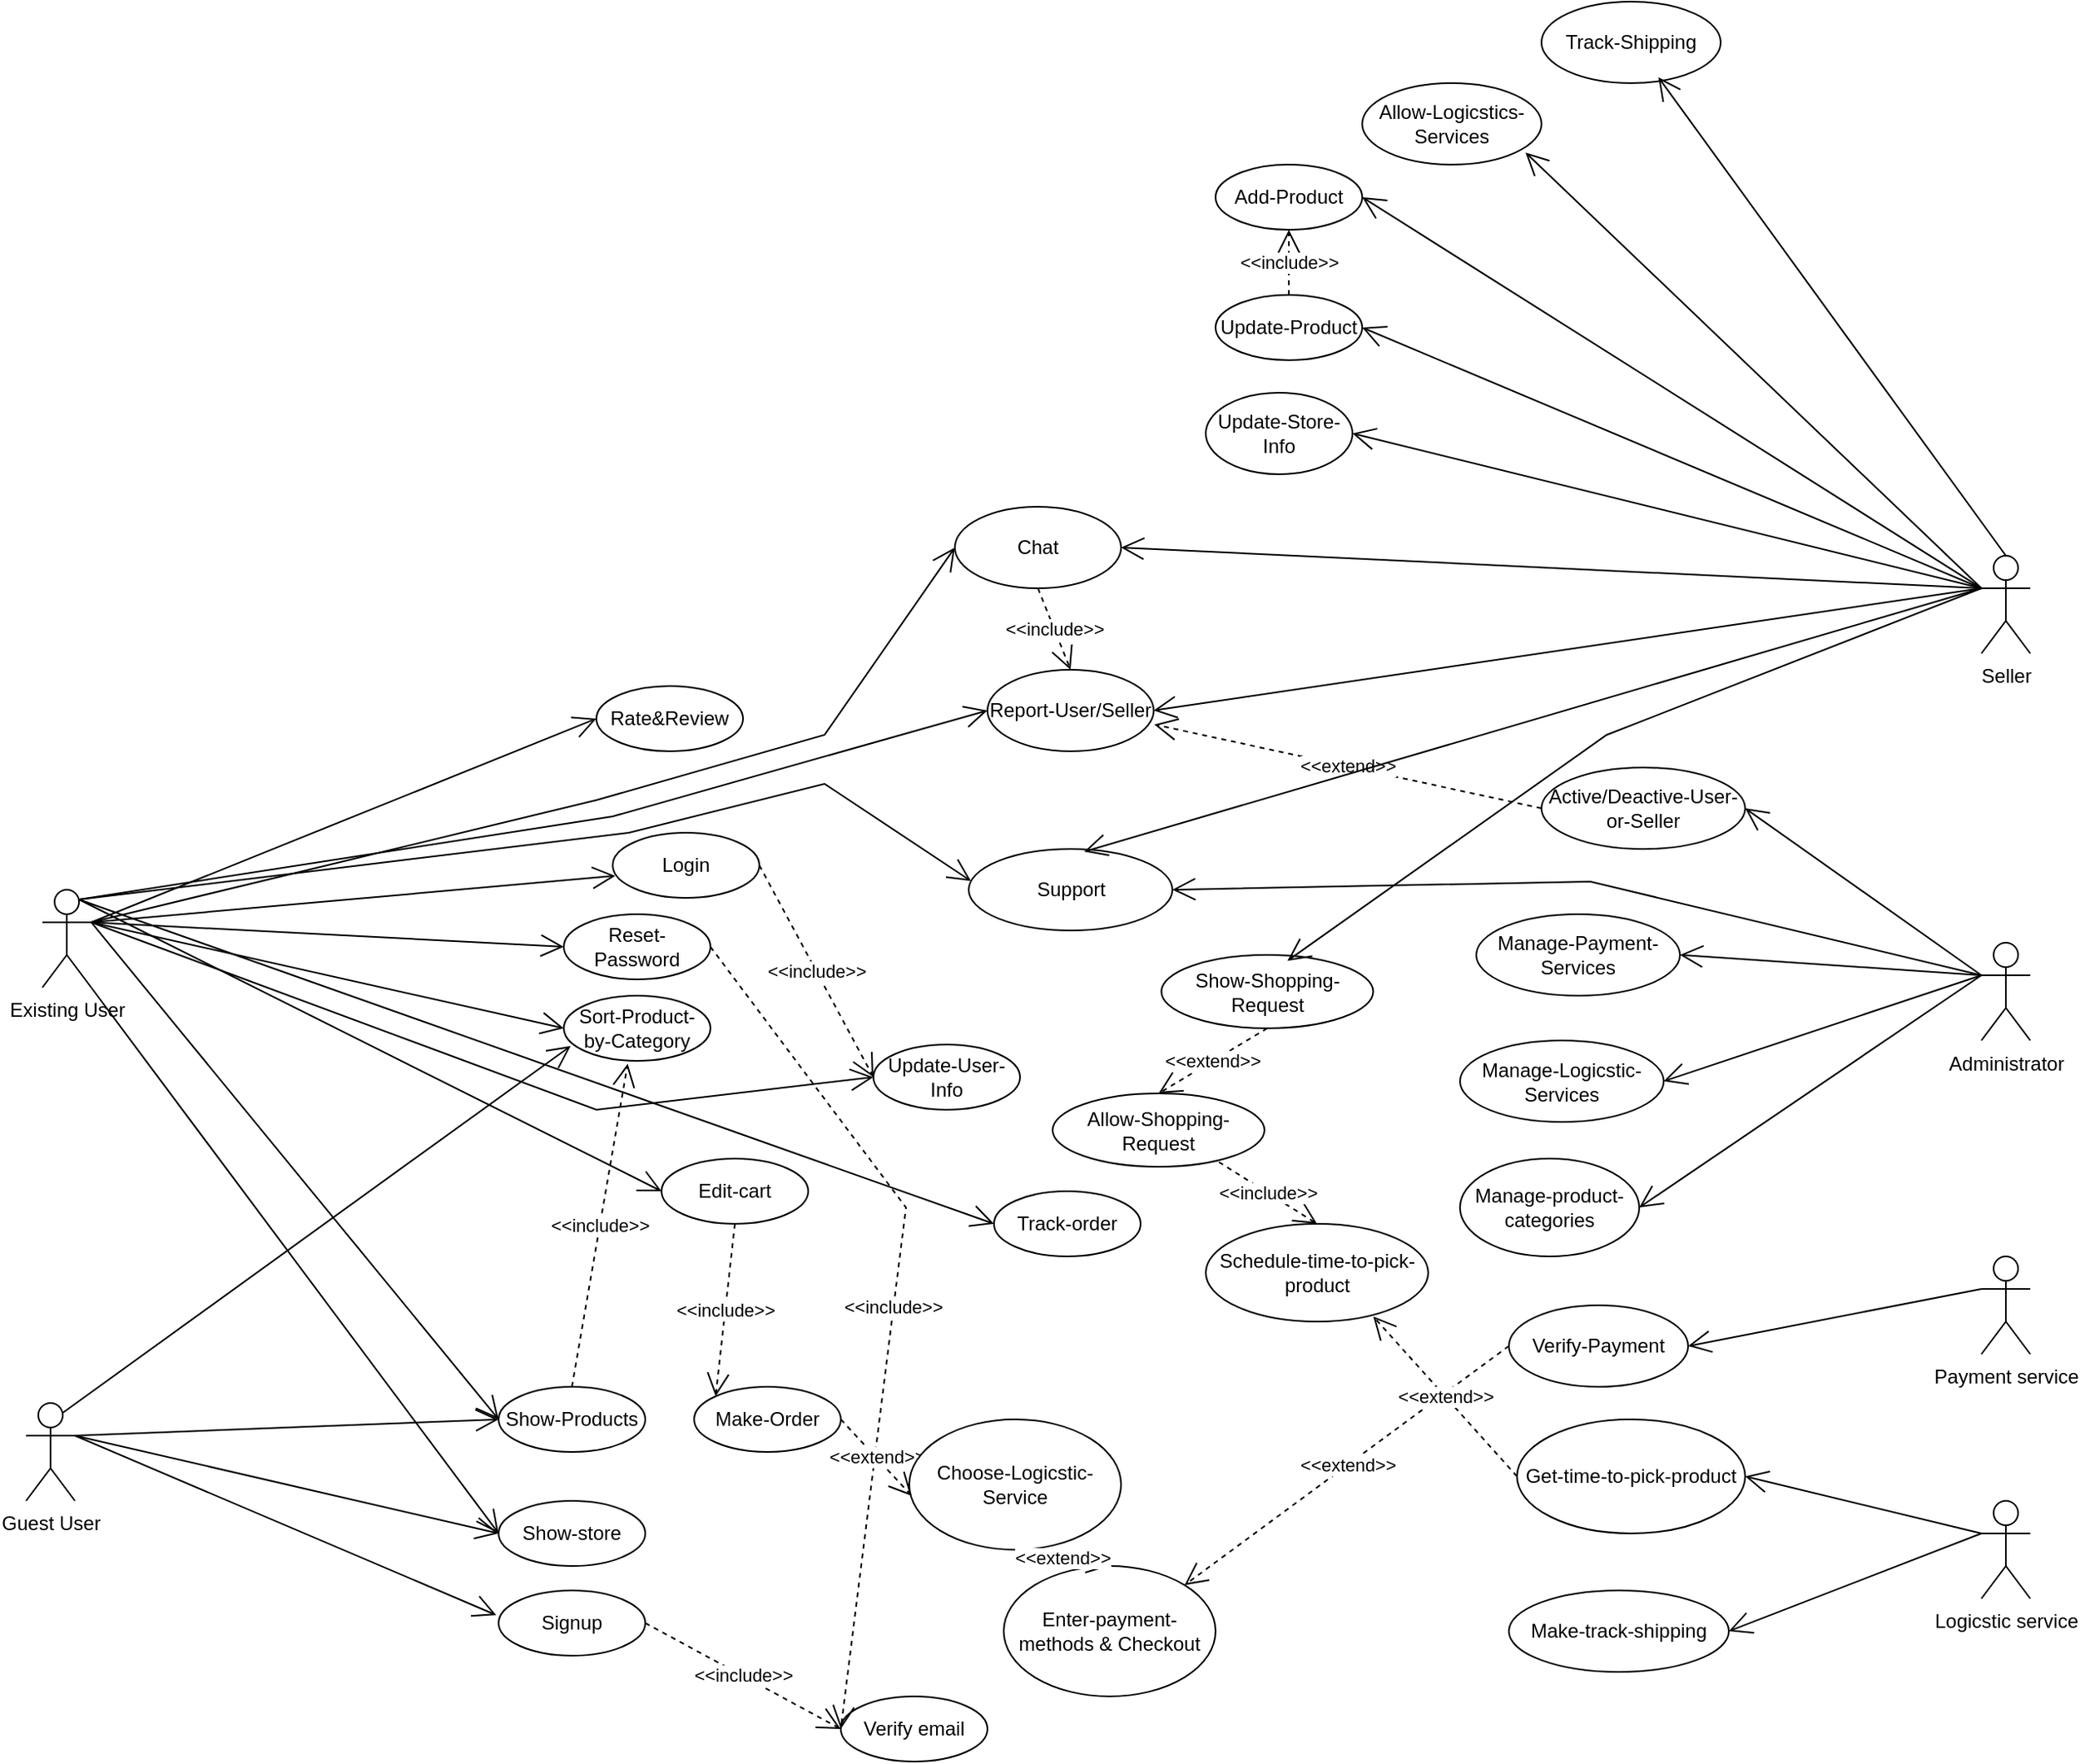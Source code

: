 <mxfile version="24.7.14">
  <diagram name="Trang-1" id="SkYUdIGgRq7ebbWW-lhZ">
    <mxGraphModel dx="2864" dy="2216" grid="1" gridSize="10" guides="1" tooltips="1" connect="1" arrows="1" fold="1" page="1" pageScale="1" pageWidth="827" pageHeight="1169" math="0" shadow="0">
      <root>
        <mxCell id="0" />
        <mxCell id="1" parent="0" />
        <mxCell id="eCP-VrvmO7TKHuiMxvTa-1" value="Existing User" style="shape=umlActor;verticalLabelPosition=bottom;verticalAlign=top;html=1;" vertex="1" parent="1">
          <mxGeometry x="-170" y="155" width="30" height="60" as="geometry" />
        </mxCell>
        <mxCell id="eCP-VrvmO7TKHuiMxvTa-2" value="Guest User" style="shape=umlActor;verticalLabelPosition=bottom;verticalAlign=top;html=1;" vertex="1" parent="1">
          <mxGeometry x="-180" y="470" width="30" height="60" as="geometry" />
        </mxCell>
        <mxCell id="eCP-VrvmO7TKHuiMxvTa-6" value="Seller" style="shape=umlActor;verticalLabelPosition=bottom;verticalAlign=top;html=1;" vertex="1" parent="1">
          <mxGeometry x="1020" y="-50" width="30" height="60" as="geometry" />
        </mxCell>
        <mxCell id="eCP-VrvmO7TKHuiMxvTa-9" value="Login" style="ellipse;whiteSpace=wrap;html=1;" vertex="1" parent="1">
          <mxGeometry x="180" y="120" width="90" height="40" as="geometry" />
        </mxCell>
        <mxCell id="eCP-VrvmO7TKHuiMxvTa-13" value="" style="endArrow=open;endFill=1;endSize=12;html=1;rounded=0;exitX=1;exitY=0.333;exitDx=0;exitDy=0;exitPerimeter=0;entryX=0.018;entryY=0.661;entryDx=0;entryDy=0;entryPerimeter=0;" edge="1" parent="1" source="eCP-VrvmO7TKHuiMxvTa-1" target="eCP-VrvmO7TKHuiMxvTa-9">
          <mxGeometry width="160" relative="1" as="geometry">
            <mxPoint x="250" y="300" as="sourcePoint" />
            <mxPoint x="410" y="300" as="targetPoint" />
          </mxGeometry>
        </mxCell>
        <mxCell id="eCP-VrvmO7TKHuiMxvTa-15" value="Show-Products" style="ellipse;whiteSpace=wrap;html=1;" vertex="1" parent="1">
          <mxGeometry x="110" y="460" width="90" height="40" as="geometry" />
        </mxCell>
        <mxCell id="eCP-VrvmO7TKHuiMxvTa-18" value="Administrator" style="shape=umlActor;verticalLabelPosition=bottom;verticalAlign=top;html=1;" vertex="1" parent="1">
          <mxGeometry x="1020" y="187.5" width="30" height="60" as="geometry" />
        </mxCell>
        <mxCell id="eCP-VrvmO7TKHuiMxvTa-22" value="Payment service" style="shape=umlActor;verticalLabelPosition=bottom;verticalAlign=top;html=1;" vertex="1" parent="1">
          <mxGeometry x="1020" y="380" width="30" height="60" as="geometry" />
        </mxCell>
        <mxCell id="eCP-VrvmO7TKHuiMxvTa-24" value="Logicstic service" style="shape=umlActor;verticalLabelPosition=bottom;verticalAlign=top;html=1;" vertex="1" parent="1">
          <mxGeometry x="1020" y="530" width="30" height="60" as="geometry" />
        </mxCell>
        <mxCell id="eCP-VrvmO7TKHuiMxvTa-30" value="Signup" style="ellipse;whiteSpace=wrap;html=1;" vertex="1" parent="1">
          <mxGeometry x="110" y="585" width="90" height="40" as="geometry" />
        </mxCell>
        <mxCell id="eCP-VrvmO7TKHuiMxvTa-31" value="" style="endArrow=open;endFill=1;endSize=12;html=1;rounded=0;exitX=1;exitY=0.333;exitDx=0;exitDy=0;exitPerimeter=0;entryX=-0.016;entryY=0.378;entryDx=0;entryDy=0;entryPerimeter=0;" edge="1" parent="1" source="eCP-VrvmO7TKHuiMxvTa-2" target="eCP-VrvmO7TKHuiMxvTa-30">
          <mxGeometry width="160" relative="1" as="geometry">
            <mxPoint x="310" y="290" as="sourcePoint" />
            <mxPoint x="470" y="290" as="targetPoint" />
          </mxGeometry>
        </mxCell>
        <mxCell id="eCP-VrvmO7TKHuiMxvTa-33" value="Verify email" style="ellipse;whiteSpace=wrap;html=1;" vertex="1" parent="1">
          <mxGeometry x="320" y="650" width="90" height="40" as="geometry" />
        </mxCell>
        <mxCell id="eCP-VrvmO7TKHuiMxvTa-35" value="&amp;lt;&amp;lt;include&amp;gt;&amp;gt;" style="endArrow=open;endSize=12;dashed=1;html=1;rounded=0;exitX=1;exitY=0.5;exitDx=0;exitDy=0;entryX=0;entryY=0.5;entryDx=0;entryDy=0;" edge="1" parent="1" source="eCP-VrvmO7TKHuiMxvTa-30" target="eCP-VrvmO7TKHuiMxvTa-33">
          <mxGeometry width="160" relative="1" as="geometry">
            <mxPoint x="310" y="290" as="sourcePoint" />
            <mxPoint x="470" y="290" as="targetPoint" />
          </mxGeometry>
        </mxCell>
        <mxCell id="eCP-VrvmO7TKHuiMxvTa-36" value="Reset-Password" style="ellipse;whiteSpace=wrap;html=1;" vertex="1" parent="1">
          <mxGeometry x="150" y="170" width="90" height="40" as="geometry" />
        </mxCell>
        <mxCell id="eCP-VrvmO7TKHuiMxvTa-37" value="" style="endArrow=open;endFill=1;endSize=12;html=1;rounded=0;exitX=1;exitY=0.333;exitDx=0;exitDy=0;exitPerimeter=0;entryX=0;entryY=0.5;entryDx=0;entryDy=0;" edge="1" parent="1" source="eCP-VrvmO7TKHuiMxvTa-1" target="eCP-VrvmO7TKHuiMxvTa-36">
          <mxGeometry width="160" relative="1" as="geometry">
            <mxPoint x="130" y="200" as="sourcePoint" />
            <mxPoint x="212" y="106" as="targetPoint" />
          </mxGeometry>
        </mxCell>
        <mxCell id="eCP-VrvmO7TKHuiMxvTa-38" value="&amp;lt;&amp;lt;include&amp;gt;&amp;gt;" style="endArrow=open;endSize=12;dashed=1;html=1;rounded=0;exitX=1;exitY=0.5;exitDx=0;exitDy=0;entryX=0;entryY=0.5;entryDx=0;entryDy=0;" edge="1" parent="1" source="eCP-VrvmO7TKHuiMxvTa-36" target="eCP-VrvmO7TKHuiMxvTa-33">
          <mxGeometry width="160" relative="1" as="geometry">
            <mxPoint x="290" y="470" as="sourcePoint" />
            <mxPoint x="440" y="290" as="targetPoint" />
            <Array as="points">
              <mxPoint x="360" y="350" />
            </Array>
          </mxGeometry>
        </mxCell>
        <mxCell id="eCP-VrvmO7TKHuiMxvTa-39" value="" style="endArrow=open;endFill=1;endSize=12;html=1;rounded=0;entryX=0;entryY=0.5;entryDx=0;entryDy=0;exitX=1;exitY=0.333;exitDx=0;exitDy=0;exitPerimeter=0;" edge="1" parent="1" source="eCP-VrvmO7TKHuiMxvTa-2" target="eCP-VrvmO7TKHuiMxvTa-15">
          <mxGeometry width="160" relative="1" as="geometry">
            <mxPoint x="120" y="350" as="sourcePoint" />
            <mxPoint x="210" y="170" as="targetPoint" />
          </mxGeometry>
        </mxCell>
        <mxCell id="eCP-VrvmO7TKHuiMxvTa-40" value="" style="endArrow=open;endFill=1;endSize=12;html=1;rounded=0;exitX=1;exitY=0.333;exitDx=0;exitDy=0;exitPerimeter=0;entryX=0;entryY=0.5;entryDx=0;entryDy=0;" edge="1" parent="1" source="eCP-VrvmO7TKHuiMxvTa-1" target="eCP-VrvmO7TKHuiMxvTa-15">
          <mxGeometry width="160" relative="1" as="geometry">
            <mxPoint x="130" y="360" as="sourcePoint" />
            <mxPoint x="400" y="240" as="targetPoint" />
          </mxGeometry>
        </mxCell>
        <mxCell id="eCP-VrvmO7TKHuiMxvTa-42" value="Add-Product" style="ellipse;whiteSpace=wrap;html=1;" vertex="1" parent="1">
          <mxGeometry x="550" y="-290" width="90" height="40" as="geometry" />
        </mxCell>
        <mxCell id="eCP-VrvmO7TKHuiMxvTa-43" value="" style="endArrow=open;endFill=1;endSize=12;html=1;rounded=0;exitX=0;exitY=0.333;exitDx=0;exitDy=0;exitPerimeter=0;entryX=1;entryY=0.5;entryDx=0;entryDy=0;" edge="1" parent="1" source="eCP-VrvmO7TKHuiMxvTa-6" target="eCP-VrvmO7TKHuiMxvTa-42">
          <mxGeometry width="160" relative="1" as="geometry">
            <mxPoint x="130" y="200" as="sourcePoint" />
            <mxPoint x="212" y="106" as="targetPoint" />
          </mxGeometry>
        </mxCell>
        <mxCell id="eCP-VrvmO7TKHuiMxvTa-44" value="Rate&amp;amp;Review" style="ellipse;whiteSpace=wrap;html=1;" vertex="1" parent="1">
          <mxGeometry x="170" y="30" width="90" height="40" as="geometry" />
        </mxCell>
        <mxCell id="eCP-VrvmO7TKHuiMxvTa-45" value="" style="endArrow=open;endFill=1;endSize=12;html=1;rounded=0;entryX=0;entryY=0.5;entryDx=0;entryDy=0;exitX=1;exitY=0.333;exitDx=0;exitDy=0;exitPerimeter=0;" edge="1" parent="1" source="eCP-VrvmO7TKHuiMxvTa-1" target="eCP-VrvmO7TKHuiMxvTa-44">
          <mxGeometry width="160" relative="1" as="geometry">
            <mxPoint x="120" y="190" as="sourcePoint" />
            <mxPoint x="212" y="106" as="targetPoint" />
            <Array as="points" />
          </mxGeometry>
        </mxCell>
        <mxCell id="eCP-VrvmO7TKHuiMxvTa-46" value="Track-order" style="ellipse;whiteSpace=wrap;html=1;" vertex="1" parent="1">
          <mxGeometry x="414" y="340" width="90" height="40" as="geometry" />
        </mxCell>
        <mxCell id="eCP-VrvmO7TKHuiMxvTa-49" value="" style="endArrow=open;endFill=1;endSize=12;html=1;rounded=0;exitX=0.75;exitY=0.1;exitDx=0;exitDy=0;exitPerimeter=0;entryX=0;entryY=0.5;entryDx=0;entryDy=0;" edge="1" parent="1" source="eCP-VrvmO7TKHuiMxvTa-1" target="eCP-VrvmO7TKHuiMxvTa-46">
          <mxGeometry width="160" relative="1" as="geometry">
            <mxPoint x="310" y="120" as="sourcePoint" />
            <mxPoint x="470" y="120" as="targetPoint" />
          </mxGeometry>
        </mxCell>
        <mxCell id="eCP-VrvmO7TKHuiMxvTa-51" value="Manage-product-categories" style="ellipse;whiteSpace=wrap;html=1;" vertex="1" parent="1">
          <mxGeometry x="700" y="320" width="110" height="60" as="geometry" />
        </mxCell>
        <mxCell id="eCP-VrvmO7TKHuiMxvTa-52" value="" style="endArrow=open;endFill=1;endSize=12;html=1;rounded=0;exitX=0;exitY=0.333;exitDx=0;exitDy=0;exitPerimeter=0;entryX=1;entryY=0.5;entryDx=0;entryDy=0;" edge="1" parent="1" source="eCP-VrvmO7TKHuiMxvTa-18" target="eCP-VrvmO7TKHuiMxvTa-51">
          <mxGeometry width="160" relative="1" as="geometry">
            <mxPoint x="310" y="470" as="sourcePoint" />
            <mxPoint x="470" y="470" as="targetPoint" />
          </mxGeometry>
        </mxCell>
        <mxCell id="eCP-VrvmO7TKHuiMxvTa-54" value="Active/Deactive-User-or-Seller" style="ellipse;whiteSpace=wrap;html=1;" vertex="1" parent="1">
          <mxGeometry x="750" y="80" width="125" height="50" as="geometry" />
        </mxCell>
        <mxCell id="eCP-VrvmO7TKHuiMxvTa-55" value="" style="endArrow=open;endFill=1;endSize=12;html=1;rounded=0;exitX=0;exitY=0.333;exitDx=0;exitDy=0;exitPerimeter=0;entryX=1;entryY=0.5;entryDx=0;entryDy=0;" edge="1" parent="1" source="eCP-VrvmO7TKHuiMxvTa-18" target="eCP-VrvmO7TKHuiMxvTa-54">
          <mxGeometry width="160" relative="1" as="geometry">
            <mxPoint x="710" y="570" as="sourcePoint" />
            <mxPoint x="580" y="730" as="targetPoint" />
          </mxGeometry>
        </mxCell>
        <mxCell id="eCP-VrvmO7TKHuiMxvTa-56" value="Chat" style="ellipse;whiteSpace=wrap;html=1;" vertex="1" parent="1">
          <mxGeometry x="390" y="-80" width="102" height="50" as="geometry" />
        </mxCell>
        <mxCell id="eCP-VrvmO7TKHuiMxvTa-58" value="Sort-Product-by-Category" style="ellipse;whiteSpace=wrap;html=1;" vertex="1" parent="1">
          <mxGeometry x="150" y="220" width="90" height="40" as="geometry" />
        </mxCell>
        <mxCell id="eCP-VrvmO7TKHuiMxvTa-59" value="&amp;lt;&amp;lt;include&amp;gt;&amp;gt;" style="endArrow=open;endSize=12;dashed=1;html=1;rounded=0;exitX=0.5;exitY=0;exitDx=0;exitDy=0;entryX=0.436;entryY=1.045;entryDx=0;entryDy=0;entryPerimeter=0;" edge="1" parent="1" source="eCP-VrvmO7TKHuiMxvTa-15" target="eCP-VrvmO7TKHuiMxvTa-58">
          <mxGeometry width="160" relative="1" as="geometry">
            <mxPoint x="290" y="470" as="sourcePoint" />
            <mxPoint x="580" y="180" as="targetPoint" />
          </mxGeometry>
        </mxCell>
        <mxCell id="eCP-VrvmO7TKHuiMxvTa-60" value="" style="endArrow=open;endFill=1;endSize=12;html=1;rounded=0;entryX=0;entryY=0.5;entryDx=0;entryDy=0;exitX=1;exitY=0.333;exitDx=0;exitDy=0;exitPerimeter=0;" edge="1" parent="1" source="eCP-VrvmO7TKHuiMxvTa-1" target="eCP-VrvmO7TKHuiMxvTa-58">
          <mxGeometry width="160" relative="1" as="geometry">
            <mxPoint x="120" y="190" as="sourcePoint" />
            <mxPoint x="230" y="310" as="targetPoint" />
          </mxGeometry>
        </mxCell>
        <mxCell id="eCP-VrvmO7TKHuiMxvTa-62" value="Show-store" style="ellipse;whiteSpace=wrap;html=1;" vertex="1" parent="1">
          <mxGeometry x="110" y="530" width="90" height="40" as="geometry" />
        </mxCell>
        <mxCell id="eCP-VrvmO7TKHuiMxvTa-63" value="" style="endArrow=open;endFill=1;endSize=12;html=1;rounded=0;exitX=1;exitY=1;exitDx=0;exitDy=0;exitPerimeter=0;entryX=0;entryY=0.5;entryDx=0;entryDy=0;" edge="1" parent="1" source="eCP-VrvmO7TKHuiMxvTa-1" target="eCP-VrvmO7TKHuiMxvTa-62">
          <mxGeometry width="160" relative="1" as="geometry">
            <mxPoint x="130" y="200" as="sourcePoint" />
            <mxPoint x="200" y="310" as="targetPoint" />
          </mxGeometry>
        </mxCell>
        <mxCell id="eCP-VrvmO7TKHuiMxvTa-64" value="" style="endArrow=open;endFill=1;endSize=12;html=1;rounded=0;entryX=0;entryY=0.5;entryDx=0;entryDy=0;exitX=1;exitY=0.333;exitDx=0;exitDy=0;exitPerimeter=0;" edge="1" parent="1" source="eCP-VrvmO7TKHuiMxvTa-2" target="eCP-VrvmO7TKHuiMxvTa-62">
          <mxGeometry width="160" relative="1" as="geometry">
            <mxPoint x="120" y="350" as="sourcePoint" />
            <mxPoint x="200" y="310" as="targetPoint" />
          </mxGeometry>
        </mxCell>
        <mxCell id="eCP-VrvmO7TKHuiMxvTa-66" value="" style="endArrow=open;endFill=1;endSize=12;html=1;rounded=0;entryX=0.047;entryY=0.773;entryDx=0;entryDy=0;exitX=0.75;exitY=0.1;exitDx=0;exitDy=0;exitPerimeter=0;entryPerimeter=0;" edge="1" parent="1" source="eCP-VrvmO7TKHuiMxvTa-2" target="eCP-VrvmO7TKHuiMxvTa-58">
          <mxGeometry width="160" relative="1" as="geometry">
            <mxPoint x="130" y="200" as="sourcePoint" />
            <mxPoint x="220" y="220" as="targetPoint" />
          </mxGeometry>
        </mxCell>
        <mxCell id="eCP-VrvmO7TKHuiMxvTa-69" value="" style="endArrow=open;endFill=1;endSize=12;html=1;rounded=0;exitX=0.75;exitY=0.1;exitDx=0;exitDy=0;exitPerimeter=0;entryX=0;entryY=0.5;entryDx=0;entryDy=0;" edge="1" parent="1" source="eCP-VrvmO7TKHuiMxvTa-1" target="eCP-VrvmO7TKHuiMxvTa-68">
          <mxGeometry width="160" relative="1" as="geometry">
            <mxPoint x="123" y="186" as="sourcePoint" />
            <mxPoint x="240" y="-20" as="targetPoint" />
          </mxGeometry>
        </mxCell>
        <mxCell id="eCP-VrvmO7TKHuiMxvTa-70" value="" style="endArrow=open;endFill=1;endSize=12;html=1;rounded=0;exitX=0;exitY=0.333;exitDx=0;exitDy=0;exitPerimeter=0;entryX=1;entryY=0.5;entryDx=0;entryDy=0;" edge="1" parent="1" source="eCP-VrvmO7TKHuiMxvTa-6" target="eCP-VrvmO7TKHuiMxvTa-56">
          <mxGeometry width="160" relative="1" as="geometry">
            <mxPoint x="720" y="70" as="sourcePoint" />
            <mxPoint x="595" y="-50" as="targetPoint" />
          </mxGeometry>
        </mxCell>
        <mxCell id="eCP-VrvmO7TKHuiMxvTa-71" value="" style="endArrow=open;endFill=1;endSize=12;html=1;rounded=0;exitX=1;exitY=0.333;exitDx=0;exitDy=0;exitPerimeter=0;entryX=0;entryY=0.5;entryDx=0;entryDy=0;" edge="1" parent="1" source="eCP-VrvmO7TKHuiMxvTa-1" target="eCP-VrvmO7TKHuiMxvTa-56">
          <mxGeometry width="160" relative="1" as="geometry">
            <mxPoint x="720" y="70" as="sourcePoint" />
            <mxPoint x="480" y="95" as="targetPoint" />
            <Array as="points">
              <mxPoint x="170" y="100" />
              <mxPoint x="310" y="60" />
            </Array>
          </mxGeometry>
        </mxCell>
        <mxCell id="eCP-VrvmO7TKHuiMxvTa-73" value="Report-User/Seller" style="ellipse;whiteSpace=wrap;html=1;" vertex="1" parent="1">
          <mxGeometry x="410" y="20" width="102" height="50" as="geometry" />
        </mxCell>
        <mxCell id="eCP-VrvmO7TKHuiMxvTa-74" value="" style="endArrow=open;endFill=1;endSize=12;html=1;rounded=0;exitX=0;exitY=0.333;exitDx=0;exitDy=0;exitPerimeter=0;entryX=1;entryY=0.5;entryDx=0;entryDy=0;" edge="1" parent="1" source="eCP-VrvmO7TKHuiMxvTa-6" target="eCP-VrvmO7TKHuiMxvTa-73">
          <mxGeometry width="160" relative="1" as="geometry">
            <mxPoint x="700" y="70" as="sourcePoint" />
            <mxPoint x="492" y="25" as="targetPoint" />
          </mxGeometry>
        </mxCell>
        <mxCell id="eCP-VrvmO7TKHuiMxvTa-75" value="" style="endArrow=open;endFill=1;endSize=12;html=1;rounded=0;exitX=0.75;exitY=0.1;exitDx=0;exitDy=0;exitPerimeter=0;entryX=0;entryY=0.5;entryDx=0;entryDy=0;" edge="1" parent="1" source="eCP-VrvmO7TKHuiMxvTa-1" target="eCP-VrvmO7TKHuiMxvTa-73">
          <mxGeometry width="160" relative="1" as="geometry">
            <mxPoint x="60" y="200" as="sourcePoint" />
            <mxPoint x="390" y="25" as="targetPoint" />
            <Array as="points">
              <mxPoint x="180" y="110" />
            </Array>
          </mxGeometry>
        </mxCell>
        <mxCell id="eCP-VrvmO7TKHuiMxvTa-76" value="&amp;lt;&amp;lt;extend&amp;gt;&amp;gt;" style="endArrow=open;endSize=12;dashed=1;html=1;rounded=0;exitX=0;exitY=0.5;exitDx=0;exitDy=0;entryX=1.004;entryY=0.672;entryDx=0;entryDy=0;entryPerimeter=0;" edge="1" parent="1" source="eCP-VrvmO7TKHuiMxvTa-54" target="eCP-VrvmO7TKHuiMxvTa-73">
          <mxGeometry width="160" relative="1" as="geometry">
            <mxPoint x="195" y="320" as="sourcePoint" />
            <mxPoint x="199" y="272" as="targetPoint" />
          </mxGeometry>
        </mxCell>
        <mxCell id="eCP-VrvmO7TKHuiMxvTa-77" value="&amp;lt;&amp;lt;include&amp;gt;&amp;gt;" style="endArrow=open;endSize=12;dashed=1;html=1;rounded=0;exitX=0.5;exitY=1;exitDx=0;exitDy=0;entryX=0.5;entryY=0;entryDx=0;entryDy=0;" edge="1" parent="1" source="eCP-VrvmO7TKHuiMxvTa-56" target="eCP-VrvmO7TKHuiMxvTa-73">
          <mxGeometry width="160" relative="1" as="geometry">
            <mxPoint x="252" y="208" as="sourcePoint" />
            <mxPoint x="378" y="450" as="targetPoint" />
          </mxGeometry>
        </mxCell>
        <mxCell id="eCP-VrvmO7TKHuiMxvTa-79" value="Update-User-Info" style="ellipse;whiteSpace=wrap;html=1;" vertex="1" parent="1">
          <mxGeometry x="340" y="250" width="90" height="40" as="geometry" />
        </mxCell>
        <mxCell id="eCP-VrvmO7TKHuiMxvTa-80" value="&amp;lt;&amp;lt;include&amp;gt;&amp;gt;" style="endArrow=open;endSize=12;dashed=1;html=1;rounded=0;exitX=1;exitY=0.5;exitDx=0;exitDy=0;entryX=0;entryY=0.5;entryDx=0;entryDy=0;" edge="1" parent="1" source="eCP-VrvmO7TKHuiMxvTa-9" target="eCP-VrvmO7TKHuiMxvTa-79">
          <mxGeometry width="160" relative="1" as="geometry">
            <mxPoint x="252" y="208" as="sourcePoint" />
            <mxPoint x="378" y="450" as="targetPoint" />
          </mxGeometry>
        </mxCell>
        <mxCell id="eCP-VrvmO7TKHuiMxvTa-82" value="" style="endArrow=open;endFill=1;endSize=12;html=1;rounded=0;entryX=0;entryY=0.5;entryDx=0;entryDy=0;exitX=1;exitY=0.333;exitDx=0;exitDy=0;exitPerimeter=0;" edge="1" parent="1" source="eCP-VrvmO7TKHuiMxvTa-1" target="eCP-VrvmO7TKHuiMxvTa-79">
          <mxGeometry width="160" relative="1" as="geometry">
            <mxPoint x="60" y="200" as="sourcePoint" />
            <mxPoint x="160" y="250" as="targetPoint" />
            <Array as="points">
              <mxPoint x="170" y="290" />
            </Array>
          </mxGeometry>
        </mxCell>
        <mxCell id="eCP-VrvmO7TKHuiMxvTa-68" value="Edit-cart" style="ellipse;whiteSpace=wrap;html=1;" vertex="1" parent="1">
          <mxGeometry x="210" y="320" width="90" height="40" as="geometry" />
        </mxCell>
        <mxCell id="eCP-VrvmO7TKHuiMxvTa-86" value="Manage-Payment-Services" style="ellipse;whiteSpace=wrap;html=1;" vertex="1" parent="1">
          <mxGeometry x="710" y="170" width="125" height="50" as="geometry" />
        </mxCell>
        <mxCell id="eCP-VrvmO7TKHuiMxvTa-87" value="Manage-Logicstic-Services" style="ellipse;whiteSpace=wrap;html=1;" vertex="1" parent="1">
          <mxGeometry x="700" y="247.5" width="125" height="50" as="geometry" />
        </mxCell>
        <mxCell id="eCP-VrvmO7TKHuiMxvTa-88" value="" style="endArrow=open;endFill=1;endSize=12;html=1;rounded=0;exitX=0;exitY=0.333;exitDx=0;exitDy=0;exitPerimeter=0;entryX=1;entryY=0.5;entryDx=0;entryDy=0;" edge="1" parent="1" source="eCP-VrvmO7TKHuiMxvTa-18" target="eCP-VrvmO7TKHuiMxvTa-86">
          <mxGeometry width="160" relative="1" as="geometry">
            <mxPoint x="750" y="670" as="sourcePoint" />
            <mxPoint x="578" y="565" as="targetPoint" />
          </mxGeometry>
        </mxCell>
        <mxCell id="eCP-VrvmO7TKHuiMxvTa-89" value="" style="endArrow=open;endFill=1;endSize=12;html=1;rounded=0;exitX=0;exitY=0.333;exitDx=0;exitDy=0;exitPerimeter=0;entryX=1;entryY=0.5;entryDx=0;entryDy=0;" edge="1" parent="1" source="eCP-VrvmO7TKHuiMxvTa-18" target="eCP-VrvmO7TKHuiMxvTa-87">
          <mxGeometry width="160" relative="1" as="geometry">
            <mxPoint x="750" y="670" as="sourcePoint" />
            <mxPoint x="578" y="625" as="targetPoint" />
          </mxGeometry>
        </mxCell>
        <mxCell id="eCP-VrvmO7TKHuiMxvTa-90" value="Allow-Logicstics-Services" style="ellipse;whiteSpace=wrap;html=1;" vertex="1" parent="1">
          <mxGeometry x="640" y="-340" width="110" height="50" as="geometry" />
        </mxCell>
        <mxCell id="eCP-VrvmO7TKHuiMxvTa-91" value="" style="endArrow=open;endFill=1;endSize=12;html=1;rounded=0;exitX=0;exitY=0.333;exitDx=0;exitDy=0;exitPerimeter=0;entryX=0.911;entryY=0.852;entryDx=0;entryDy=0;entryPerimeter=0;" edge="1" parent="1" source="eCP-VrvmO7TKHuiMxvTa-6" target="eCP-VrvmO7TKHuiMxvTa-90">
          <mxGeometry width="160" relative="1" as="geometry">
            <mxPoint x="760" y="15" as="sourcePoint" />
            <mxPoint x="492" y="115" as="targetPoint" />
          </mxGeometry>
        </mxCell>
        <mxCell id="eCP-VrvmO7TKHuiMxvTa-92" value="Update-Product" style="ellipse;whiteSpace=wrap;html=1;" vertex="1" parent="1">
          <mxGeometry x="550" y="-210" width="90" height="40" as="geometry" />
        </mxCell>
        <mxCell id="eCP-VrvmO7TKHuiMxvTa-93" value="&amp;lt;&amp;lt;include&amp;gt;&amp;gt;" style="endArrow=open;endSize=12;dashed=1;html=1;rounded=0;exitX=0.5;exitY=0;exitDx=0;exitDy=0;entryX=0.5;entryY=1;entryDx=0;entryDy=0;" edge="1" parent="1" source="eCP-VrvmO7TKHuiMxvTa-92" target="eCP-VrvmO7TKHuiMxvTa-42">
          <mxGeometry width="160" relative="1" as="geometry">
            <mxPoint x="415" y="50" as="sourcePoint" />
            <mxPoint x="441" y="90" as="targetPoint" />
          </mxGeometry>
        </mxCell>
        <mxCell id="eCP-VrvmO7TKHuiMxvTa-94" value="" style="endArrow=open;endFill=1;endSize=12;html=1;rounded=0;exitX=0;exitY=0.333;exitDx=0;exitDy=0;exitPerimeter=0;entryX=1;entryY=0.5;entryDx=0;entryDy=0;" edge="1" parent="1" source="eCP-VrvmO7TKHuiMxvTa-6" target="eCP-VrvmO7TKHuiMxvTa-92">
          <mxGeometry width="160" relative="1" as="geometry">
            <mxPoint x="760" y="15" as="sourcePoint" />
            <mxPoint x="550" y="-160" as="targetPoint" />
          </mxGeometry>
        </mxCell>
        <mxCell id="eCP-VrvmO7TKHuiMxvTa-96" value="Make-Order" style="ellipse;whiteSpace=wrap;html=1;" vertex="1" parent="1">
          <mxGeometry x="230" y="460" width="90" height="40" as="geometry" />
        </mxCell>
        <mxCell id="eCP-VrvmO7TKHuiMxvTa-97" value="Enter-payment-methods &amp;amp; Checkout" style="ellipse;whiteSpace=wrap;html=1;" vertex="1" parent="1">
          <mxGeometry x="420" y="570" width="130" height="80" as="geometry" />
        </mxCell>
        <mxCell id="eCP-VrvmO7TKHuiMxvTa-100" value="&amp;lt;&amp;lt;include&amp;gt;&amp;gt;" style="endArrow=open;endSize=12;dashed=1;html=1;rounded=0;exitX=0.5;exitY=1;exitDx=0;exitDy=0;entryX=0;entryY=0;entryDx=0;entryDy=0;" edge="1" parent="1" source="eCP-VrvmO7TKHuiMxvTa-68" target="eCP-VrvmO7TKHuiMxvTa-96">
          <mxGeometry width="160" relative="1" as="geometry">
            <mxPoint x="165" y="470" as="sourcePoint" />
            <mxPoint x="199" y="272" as="targetPoint" />
          </mxGeometry>
        </mxCell>
        <mxCell id="eCP-VrvmO7TKHuiMxvTa-101" value="&amp;lt;&amp;lt;extend&amp;gt;&amp;gt;" style="endArrow=open;endSize=12;dashed=1;html=1;rounded=0;exitX=1;exitY=0.5;exitDx=0;exitDy=0;entryX=0.012;entryY=0.587;entryDx=0;entryDy=0;entryPerimeter=0;" edge="1" parent="1" source="eCP-VrvmO7TKHuiMxvTa-96" target="eCP-VrvmO7TKHuiMxvTa-102">
          <mxGeometry width="160" relative="1" as="geometry">
            <mxPoint x="620" y="165" as="sourcePoint" />
            <mxPoint x="441" y="140" as="targetPoint" />
          </mxGeometry>
        </mxCell>
        <mxCell id="eCP-VrvmO7TKHuiMxvTa-102" value="Choose-Logicstic-Service" style="ellipse;whiteSpace=wrap;html=1;" vertex="1" parent="1">
          <mxGeometry x="362" y="480" width="130" height="80" as="geometry" />
        </mxCell>
        <mxCell id="eCP-VrvmO7TKHuiMxvTa-103" value="&amp;lt;&amp;lt;extend&amp;gt;&amp;gt;" style="endArrow=open;endSize=12;dashed=1;html=1;rounded=0;exitX=0.5;exitY=1;exitDx=0;exitDy=0;entryX=0.5;entryY=0;entryDx=0;entryDy=0;" edge="1" parent="1" source="eCP-VrvmO7TKHuiMxvTa-102" target="eCP-VrvmO7TKHuiMxvTa-97">
          <mxGeometry width="160" relative="1" as="geometry">
            <mxPoint x="360" y="460" as="sourcePoint" />
            <mxPoint x="468" y="427" as="targetPoint" />
          </mxGeometry>
        </mxCell>
        <mxCell id="eCP-VrvmO7TKHuiMxvTa-104" value="Verify-Payment" style="ellipse;whiteSpace=wrap;html=1;" vertex="1" parent="1">
          <mxGeometry x="730" y="410" width="110" height="50" as="geometry" />
        </mxCell>
        <mxCell id="eCP-VrvmO7TKHuiMxvTa-105" value="" style="endArrow=open;endFill=1;endSize=12;html=1;rounded=0;entryX=1;entryY=0.5;entryDx=0;entryDy=0;exitX=0;exitY=0.333;exitDx=0;exitDy=0;exitPerimeter=0;" edge="1" parent="1" source="eCP-VrvmO7TKHuiMxvTa-22" target="eCP-VrvmO7TKHuiMxvTa-104">
          <mxGeometry width="160" relative="1" as="geometry">
            <mxPoint x="890" y="400" as="sourcePoint" />
            <mxPoint x="738" y="330" as="targetPoint" />
          </mxGeometry>
        </mxCell>
        <mxCell id="eCP-VrvmO7TKHuiMxvTa-107" value="&amp;lt;&amp;lt;extend&amp;gt;&amp;gt;" style="endArrow=open;endSize=12;dashed=1;html=1;rounded=0;exitX=0;exitY=0.5;exitDx=0;exitDy=0;entryX=1;entryY=0;entryDx=0;entryDy=0;" edge="1" parent="1" source="eCP-VrvmO7TKHuiMxvTa-104" target="eCP-VrvmO7TKHuiMxvTa-97">
          <mxGeometry width="160" relative="1" as="geometry">
            <mxPoint x="360" y="460" as="sourcePoint" />
            <mxPoint x="468" y="427" as="targetPoint" />
          </mxGeometry>
        </mxCell>
        <mxCell id="eCP-VrvmO7TKHuiMxvTa-108" value="Support" style="ellipse;whiteSpace=wrap;html=1;" vertex="1" parent="1">
          <mxGeometry x="398.5" y="130" width="125" height="50" as="geometry" />
        </mxCell>
        <mxCell id="eCP-VrvmO7TKHuiMxvTa-109" value="" style="endArrow=open;endFill=1;endSize=12;html=1;rounded=0;entryX=1;entryY=0.5;entryDx=0;entryDy=0;exitX=0;exitY=0.333;exitDx=0;exitDy=0;exitPerimeter=0;" edge="1" parent="1" source="eCP-VrvmO7TKHuiMxvTa-18" target="eCP-VrvmO7TKHuiMxvTa-108">
          <mxGeometry width="160" relative="1" as="geometry">
            <mxPoint x="950" y="170" as="sourcePoint" />
            <mxPoint x="855" y="115" as="targetPoint" />
            <Array as="points">
              <mxPoint x="780" y="150" />
            </Array>
          </mxGeometry>
        </mxCell>
        <mxCell id="eCP-VrvmO7TKHuiMxvTa-110" value="" style="endArrow=open;endFill=1;endSize=12;html=1;rounded=0;exitX=0.75;exitY=0.1;exitDx=0;exitDy=0;exitPerimeter=0;entryX=0.011;entryY=0.392;entryDx=0;entryDy=0;entryPerimeter=0;" edge="1" parent="1" source="eCP-VrvmO7TKHuiMxvTa-1" target="eCP-VrvmO7TKHuiMxvTa-108">
          <mxGeometry width="160" relative="1" as="geometry">
            <mxPoint x="53" y="186" as="sourcePoint" />
            <mxPoint x="390" y="115" as="targetPoint" />
            <Array as="points">
              <mxPoint x="190" y="120" />
              <mxPoint x="310" y="90" />
            </Array>
          </mxGeometry>
        </mxCell>
        <mxCell id="eCP-VrvmO7TKHuiMxvTa-111" value="" style="endArrow=open;endFill=1;endSize=12;html=1;rounded=0;exitX=0;exitY=0.333;exitDx=0;exitDy=0;exitPerimeter=0;entryX=0.567;entryY=0.032;entryDx=0;entryDy=0;entryPerimeter=0;" edge="1" parent="1" source="eCP-VrvmO7TKHuiMxvTa-6" target="eCP-VrvmO7TKHuiMxvTa-108">
          <mxGeometry width="160" relative="1" as="geometry">
            <mxPoint x="780" y="-10" as="sourcePoint" />
            <mxPoint x="492" y="115" as="targetPoint" />
          </mxGeometry>
        </mxCell>
        <mxCell id="eCP-VrvmO7TKHuiMxvTa-112" value="Update-Store-Info" style="ellipse;whiteSpace=wrap;html=1;" vertex="1" parent="1">
          <mxGeometry x="544" y="-150" width="90" height="50" as="geometry" />
        </mxCell>
        <mxCell id="eCP-VrvmO7TKHuiMxvTa-113" value="" style="endArrow=open;endFill=1;endSize=12;html=1;rounded=0;exitX=0;exitY=0.333;exitDx=0;exitDy=0;exitPerimeter=0;entryX=1;entryY=0.5;entryDx=0;entryDy=0;" edge="1" parent="1" source="eCP-VrvmO7TKHuiMxvTa-6" target="eCP-VrvmO7TKHuiMxvTa-112">
          <mxGeometry width="160" relative="1" as="geometry">
            <mxPoint x="790" y="-10" as="sourcePoint" />
            <mxPoint x="630" y="-160" as="targetPoint" />
          </mxGeometry>
        </mxCell>
        <mxCell id="eCP-VrvmO7TKHuiMxvTa-114" value="Show-Shopping-Request" style="ellipse;whiteSpace=wrap;html=1;" vertex="1" parent="1">
          <mxGeometry x="516.75" y="195" width="130" height="45" as="geometry" />
        </mxCell>
        <mxCell id="eCP-VrvmO7TKHuiMxvTa-115" value="" style="endArrow=open;endFill=1;endSize=12;html=1;rounded=0;exitX=0;exitY=0.333;exitDx=0;exitDy=0;exitPerimeter=0;entryX=0.595;entryY=0.08;entryDx=0;entryDy=0;entryPerimeter=0;" edge="1" parent="1" source="eCP-VrvmO7TKHuiMxvTa-6" target="eCP-VrvmO7TKHuiMxvTa-114">
          <mxGeometry width="160" relative="1" as="geometry">
            <mxPoint x="790" y="-10" as="sourcePoint" />
            <mxPoint x="479" y="142" as="targetPoint" />
            <Array as="points">
              <mxPoint x="790" y="60" />
            </Array>
          </mxGeometry>
        </mxCell>
        <mxCell id="eCP-VrvmO7TKHuiMxvTa-122" value="Schedule-time-to-pick-product" style="ellipse;whiteSpace=wrap;html=1;" vertex="1" parent="1">
          <mxGeometry x="544" y="360" width="136.5" height="60" as="geometry" />
        </mxCell>
        <mxCell id="eCP-VrvmO7TKHuiMxvTa-123" value="Allow-Shopping-Request" style="ellipse;whiteSpace=wrap;html=1;" vertex="1" parent="1">
          <mxGeometry x="450" y="280" width="130" height="45" as="geometry" />
        </mxCell>
        <mxCell id="eCP-VrvmO7TKHuiMxvTa-124" value="&amp;lt;&amp;lt;extend&amp;gt;&amp;gt;" style="endArrow=open;endSize=12;dashed=1;html=1;rounded=0;exitX=0.5;exitY=1;exitDx=0;exitDy=0;entryX=0.5;entryY=0;entryDx=0;entryDy=0;" edge="1" parent="1" source="eCP-VrvmO7TKHuiMxvTa-114" target="eCP-VrvmO7TKHuiMxvTa-123">
          <mxGeometry width="160" relative="1" as="geometry">
            <mxPoint x="710" y="465" as="sourcePoint" />
            <mxPoint x="577" y="552" as="targetPoint" />
          </mxGeometry>
        </mxCell>
        <mxCell id="eCP-VrvmO7TKHuiMxvTa-125" value="&amp;lt;&amp;lt;include&amp;gt;&amp;gt;" style="endArrow=open;endSize=12;dashed=1;html=1;rounded=0;exitX=0.785;exitY=0.936;exitDx=0;exitDy=0;entryX=0.5;entryY=0;entryDx=0;entryDy=0;exitPerimeter=0;" edge="1" parent="1" source="eCP-VrvmO7TKHuiMxvTa-123" target="eCP-VrvmO7TKHuiMxvTa-122">
          <mxGeometry width="160" relative="1" as="geometry">
            <mxPoint x="165" y="470" as="sourcePoint" />
            <mxPoint x="199" y="272" as="targetPoint" />
          </mxGeometry>
        </mxCell>
        <mxCell id="eCP-VrvmO7TKHuiMxvTa-126" value="Get-time-to-pick-product" style="ellipse;whiteSpace=wrap;html=1;" vertex="1" parent="1">
          <mxGeometry x="735" y="480" width="140" height="70" as="geometry" />
        </mxCell>
        <mxCell id="eCP-VrvmO7TKHuiMxvTa-128" value="" style="endArrow=open;endFill=1;endSize=12;html=1;rounded=0;entryX=1;entryY=0.5;entryDx=0;entryDy=0;exitX=0;exitY=0.333;exitDx=0;exitDy=0;exitPerimeter=0;" edge="1" parent="1" source="eCP-VrvmO7TKHuiMxvTa-24" target="eCP-VrvmO7TKHuiMxvTa-126">
          <mxGeometry width="160" relative="1" as="geometry">
            <mxPoint x="1030" y="410" as="sourcePoint" />
            <mxPoint x="850" y="445" as="targetPoint" />
          </mxGeometry>
        </mxCell>
        <mxCell id="eCP-VrvmO7TKHuiMxvTa-129" value="&amp;lt;&amp;lt;extend&amp;gt;&amp;gt;" style="endArrow=open;endSize=12;dashed=1;html=1;rounded=0;exitX=0;exitY=0.5;exitDx=0;exitDy=0;entryX=0.753;entryY=0.948;entryDx=0;entryDy=0;entryPerimeter=0;" edge="1" parent="1" source="eCP-VrvmO7TKHuiMxvTa-126" target="eCP-VrvmO7TKHuiMxvTa-122">
          <mxGeometry width="160" relative="1" as="geometry">
            <mxPoint x="740" y="445" as="sourcePoint" />
            <mxPoint x="577" y="552" as="targetPoint" />
          </mxGeometry>
        </mxCell>
        <mxCell id="eCP-VrvmO7TKHuiMxvTa-130" value="Make-track-shipping" style="ellipse;whiteSpace=wrap;html=1;" vertex="1" parent="1">
          <mxGeometry x="730" y="585" width="135" height="50" as="geometry" />
        </mxCell>
        <mxCell id="eCP-VrvmO7TKHuiMxvTa-131" value="" style="endArrow=open;endFill=1;endSize=12;html=1;rounded=0;entryX=1;entryY=0.5;entryDx=0;entryDy=0;exitX=0;exitY=0.333;exitDx=0;exitDy=0;exitPerimeter=0;" edge="1" parent="1" source="eCP-VrvmO7TKHuiMxvTa-24" target="eCP-VrvmO7TKHuiMxvTa-130">
          <mxGeometry width="160" relative="1" as="geometry">
            <mxPoint x="1030" y="560" as="sourcePoint" />
            <mxPoint x="885" y="525" as="targetPoint" />
          </mxGeometry>
        </mxCell>
        <mxCell id="eCP-VrvmO7TKHuiMxvTa-132" value="Track-Shipping" style="ellipse;whiteSpace=wrap;html=1;" vertex="1" parent="1">
          <mxGeometry x="750" y="-390" width="110" height="50" as="geometry" />
        </mxCell>
        <mxCell id="eCP-VrvmO7TKHuiMxvTa-133" value="" style="endArrow=open;endFill=1;endSize=12;html=1;rounded=0;exitX=0.5;exitY=0;exitDx=0;exitDy=0;exitPerimeter=0;entryX=0.652;entryY=0.927;entryDx=0;entryDy=0;entryPerimeter=0;" edge="1" parent="1" source="eCP-VrvmO7TKHuiMxvTa-6" target="eCP-VrvmO7TKHuiMxvTa-132">
          <mxGeometry width="160" relative="1" as="geometry">
            <mxPoint x="1030" y="-20" as="sourcePoint" />
            <mxPoint x="750" y="-287" as="targetPoint" />
          </mxGeometry>
        </mxCell>
      </root>
    </mxGraphModel>
  </diagram>
</mxfile>
